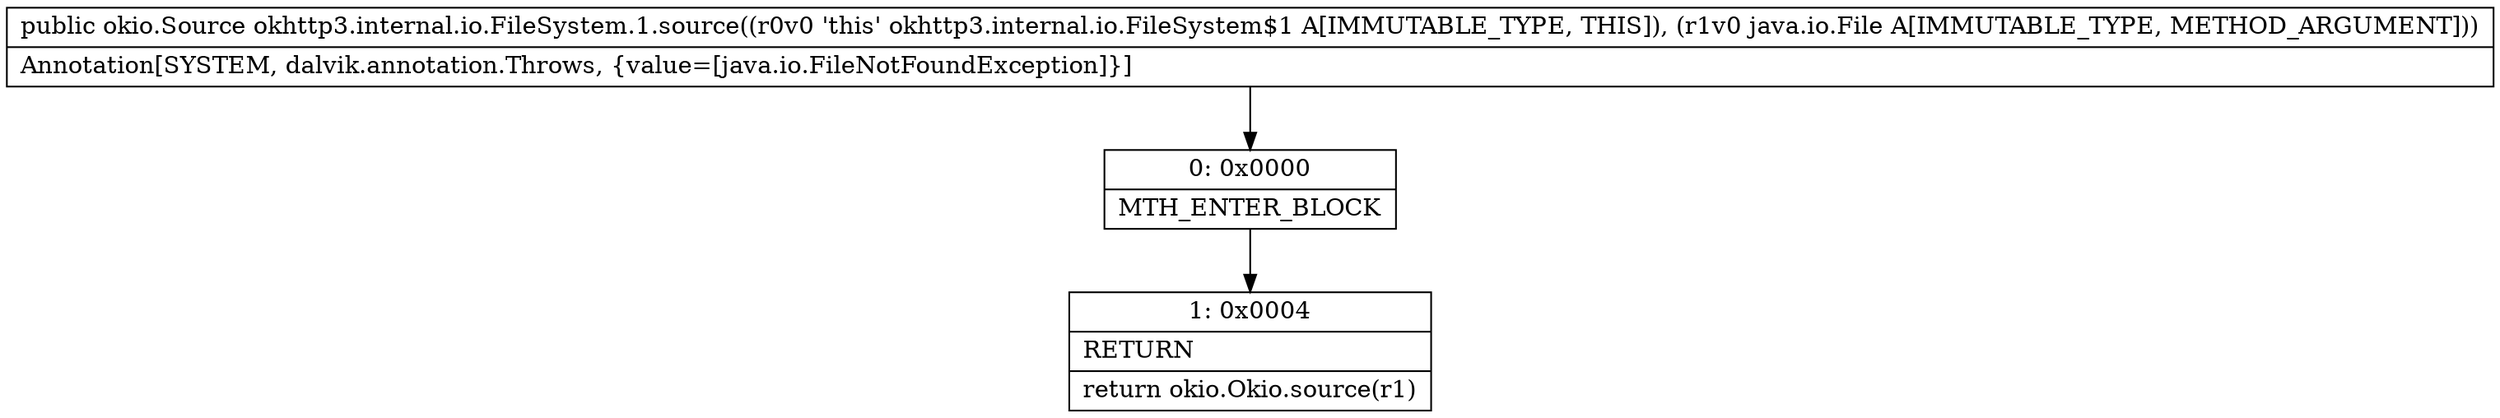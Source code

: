 digraph "CFG forokhttp3.internal.io.FileSystem.1.source(Ljava\/io\/File;)Lokio\/Source;" {
Node_0 [shape=record,label="{0\:\ 0x0000|MTH_ENTER_BLOCK\l}"];
Node_1 [shape=record,label="{1\:\ 0x0004|RETURN\l|return okio.Okio.source(r1)\l}"];
MethodNode[shape=record,label="{public okio.Source okhttp3.internal.io.FileSystem.1.source((r0v0 'this' okhttp3.internal.io.FileSystem$1 A[IMMUTABLE_TYPE, THIS]), (r1v0 java.io.File A[IMMUTABLE_TYPE, METHOD_ARGUMENT]))  | Annotation[SYSTEM, dalvik.annotation.Throws, \{value=[java.io.FileNotFoundException]\}]\l}"];
MethodNode -> Node_0;
Node_0 -> Node_1;
}


